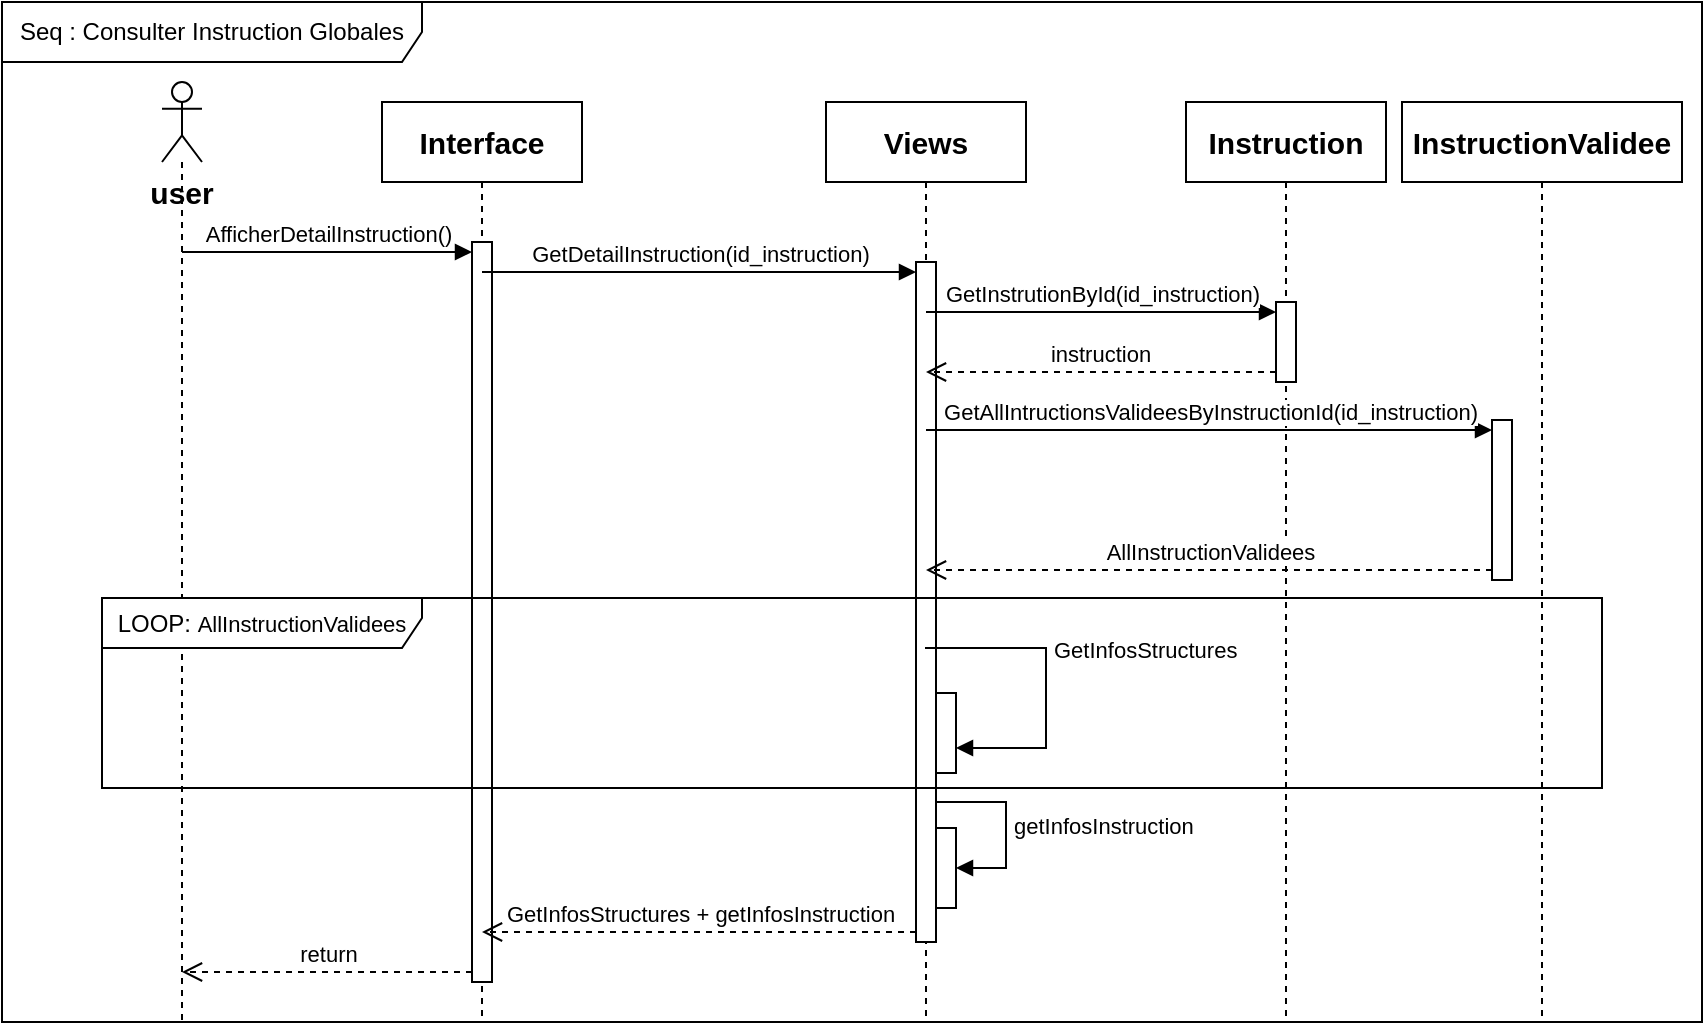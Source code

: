 <mxfile version="24.8.1">
  <diagram name="Page-1" id="2YBvvXClWsGukQMizWep">
    <mxGraphModel dx="607" dy="340" grid="1" gridSize="10" guides="1" tooltips="1" connect="1" arrows="1" fold="1" page="1" pageScale="1" pageWidth="850" pageHeight="1100" math="0" shadow="0">
      <root>
        <mxCell id="0" />
        <mxCell id="1" parent="0" />
        <mxCell id="OQYJ9vTZdGdaIspuFjBB-1" value="" style="shape=umlLifeline;perimeter=lifelinePerimeter;whiteSpace=wrap;html=1;container=1;dropTarget=0;collapsible=0;recursiveResize=0;outlineConnect=0;portConstraint=eastwest;newEdgeStyle={&quot;curved&quot;:0,&quot;rounded&quot;:0};participant=umlActor;" vertex="1" parent="1">
          <mxGeometry x="170" y="70" width="20" height="470" as="geometry" />
        </mxCell>
        <mxCell id="OQYJ9vTZdGdaIspuFjBB-2" value="&lt;b&gt;&lt;font style=&quot;font-size: 15px;&quot;&gt;Interface&lt;/font&gt;&lt;/b&gt;" style="shape=umlLifeline;perimeter=lifelinePerimeter;whiteSpace=wrap;html=1;container=1;dropTarget=0;collapsible=0;recursiveResize=0;outlineConnect=0;portConstraint=eastwest;newEdgeStyle={&quot;curved&quot;:0,&quot;rounded&quot;:0};" vertex="1" parent="1">
          <mxGeometry x="280" y="80" width="100" height="460" as="geometry" />
        </mxCell>
        <mxCell id="OQYJ9vTZdGdaIspuFjBB-7" value="" style="html=1;points=[[0,0,0,0,5],[0,1,0,0,-5],[1,0,0,0,5],[1,1,0,0,-5]];perimeter=orthogonalPerimeter;outlineConnect=0;targetShapes=umlLifeline;portConstraint=eastwest;newEdgeStyle={&quot;curved&quot;:0,&quot;rounded&quot;:0};" vertex="1" parent="OQYJ9vTZdGdaIspuFjBB-2">
          <mxGeometry x="45" y="70" width="10" height="370" as="geometry" />
        </mxCell>
        <mxCell id="OQYJ9vTZdGdaIspuFjBB-3" value="&lt;b&gt;&lt;font style=&quot;font-size: 15px;&quot;&gt;Views&lt;/font&gt;&lt;/b&gt;" style="shape=umlLifeline;perimeter=lifelinePerimeter;whiteSpace=wrap;html=1;container=1;dropTarget=0;collapsible=0;recursiveResize=0;outlineConnect=0;portConstraint=eastwest;newEdgeStyle={&quot;curved&quot;:0,&quot;rounded&quot;:0};" vertex="1" parent="1">
          <mxGeometry x="502" y="80" width="100" height="460" as="geometry" />
        </mxCell>
        <mxCell id="OQYJ9vTZdGdaIspuFjBB-10" value="" style="html=1;points=[[0,0,0,0,5],[0,1,0,0,-5],[1,0,0,0,5],[1,1,0,0,-5]];perimeter=orthogonalPerimeter;outlineConnect=0;targetShapes=umlLifeline;portConstraint=eastwest;newEdgeStyle={&quot;curved&quot;:0,&quot;rounded&quot;:0};" vertex="1" parent="OQYJ9vTZdGdaIspuFjBB-3">
          <mxGeometry x="45" y="80" width="10" height="340" as="geometry" />
        </mxCell>
        <mxCell id="OQYJ9vTZdGdaIspuFjBB-4" value="&lt;b&gt;&lt;font style=&quot;font-size: 15px;&quot;&gt;Instruction&lt;/font&gt;&lt;/b&gt;" style="shape=umlLifeline;perimeter=lifelinePerimeter;whiteSpace=wrap;html=1;container=1;dropTarget=0;collapsible=0;recursiveResize=0;outlineConnect=0;portConstraint=eastwest;newEdgeStyle={&quot;curved&quot;:0,&quot;rounded&quot;:0};" vertex="1" parent="1">
          <mxGeometry x="682" y="80" width="100" height="460" as="geometry" />
        </mxCell>
        <mxCell id="OQYJ9vTZdGdaIspuFjBB-14" value="" style="html=1;points=[[0,0,0,0,5],[0,1,0,0,-5],[1,0,0,0,5],[1,1,0,0,-5]];perimeter=orthogonalPerimeter;outlineConnect=0;targetShapes=umlLifeline;portConstraint=eastwest;newEdgeStyle={&quot;curved&quot;:0,&quot;rounded&quot;:0};" vertex="1" parent="OQYJ9vTZdGdaIspuFjBB-4">
          <mxGeometry x="45" y="100" width="10" height="40" as="geometry" />
        </mxCell>
        <mxCell id="OQYJ9vTZdGdaIspuFjBB-5" value="&lt;font style=&quot;font-size: 15px;&quot;&gt;&lt;b&gt;InstructionValidee&lt;/b&gt;&lt;/font&gt;" style="shape=umlLifeline;perimeter=lifelinePerimeter;whiteSpace=wrap;html=1;container=1;dropTarget=0;collapsible=0;recursiveResize=0;outlineConnect=0;portConstraint=eastwest;newEdgeStyle={&quot;curved&quot;:0,&quot;rounded&quot;:0};" vertex="1" parent="1">
          <mxGeometry x="790" y="80" width="140" height="460" as="geometry" />
        </mxCell>
        <mxCell id="OQYJ9vTZdGdaIspuFjBB-17" value="" style="html=1;points=[[0,0,0,0,5],[0,1,0,0,-5],[1,0,0,0,5],[1,1,0,0,-5]];perimeter=orthogonalPerimeter;outlineConnect=0;targetShapes=umlLifeline;portConstraint=eastwest;newEdgeStyle={&quot;curved&quot;:0,&quot;rounded&quot;:0};" vertex="1" parent="OQYJ9vTZdGdaIspuFjBB-5">
          <mxGeometry x="45" y="159" width="10" height="80" as="geometry" />
        </mxCell>
        <mxCell id="OQYJ9vTZdGdaIspuFjBB-8" value="AfficherDetailInstruction()" style="html=1;verticalAlign=bottom;endArrow=block;curved=0;rounded=0;entryX=0;entryY=0;entryDx=0;entryDy=5;entryPerimeter=0;" edge="1" target="OQYJ9vTZdGdaIspuFjBB-7" parent="1" source="OQYJ9vTZdGdaIspuFjBB-1">
          <mxGeometry relative="1" as="geometry">
            <mxPoint x="170" y="157" as="sourcePoint" />
            <mxPoint x="320" y="157" as="targetPoint" />
            <Array as="points" />
            <mxPoint as="offset" />
          </mxGeometry>
        </mxCell>
        <mxCell id="OQYJ9vTZdGdaIspuFjBB-9" value="return" style="html=1;verticalAlign=bottom;endArrow=open;dashed=1;endSize=8;curved=0;rounded=0;exitX=0;exitY=1;exitDx=0;exitDy=-5;" edge="1" source="OQYJ9vTZdGdaIspuFjBB-7" parent="1" target="OQYJ9vTZdGdaIspuFjBB-1">
          <mxGeometry relative="1" as="geometry">
            <mxPoint x="332" y="255" as="targetPoint" />
          </mxGeometry>
        </mxCell>
        <mxCell id="OQYJ9vTZdGdaIspuFjBB-11" value="GetDetailInstruction(id_instruction)" style="html=1;verticalAlign=bottom;endArrow=block;curved=0;rounded=0;entryX=0;entryY=0;entryDx=0;entryDy=5;" edge="1" target="OQYJ9vTZdGdaIspuFjBB-10" parent="1" source="OQYJ9vTZdGdaIspuFjBB-2">
          <mxGeometry relative="1" as="geometry">
            <mxPoint x="446" y="180" as="sourcePoint" />
          </mxGeometry>
        </mxCell>
        <mxCell id="OQYJ9vTZdGdaIspuFjBB-15" value="GetInstrutionById(id_instruction)" style="html=1;verticalAlign=bottom;endArrow=block;curved=0;rounded=0;entryX=0;entryY=0;entryDx=0;entryDy=5;" edge="1" target="OQYJ9vTZdGdaIspuFjBB-14" parent="1" source="OQYJ9vTZdGdaIspuFjBB-3">
          <mxGeometry x="0.003" relative="1" as="geometry">
            <mxPoint x="672" y="185" as="sourcePoint" />
            <mxPoint as="offset" />
          </mxGeometry>
        </mxCell>
        <mxCell id="OQYJ9vTZdGdaIspuFjBB-16" value="instruction" style="html=1;verticalAlign=bottom;endArrow=open;dashed=1;endSize=8;curved=0;rounded=0;exitX=0;exitY=1;exitDx=0;exitDy=-5;" edge="1" source="OQYJ9vTZdGdaIspuFjBB-14" parent="1" target="OQYJ9vTZdGdaIspuFjBB-3">
          <mxGeometry x="0.003" relative="1" as="geometry">
            <mxPoint x="672" y="255" as="targetPoint" />
            <mxPoint as="offset" />
          </mxGeometry>
        </mxCell>
        <mxCell id="OQYJ9vTZdGdaIspuFjBB-18" value="GetAllIntructionsValideesByInstructionId(id_instruction)" style="html=1;verticalAlign=bottom;endArrow=block;curved=0;rounded=0;entryX=0;entryY=0;entryDx=0;entryDy=5;" edge="1" target="OQYJ9vTZdGdaIspuFjBB-17" parent="1" source="OQYJ9vTZdGdaIspuFjBB-3">
          <mxGeometry relative="1" as="geometry">
            <mxPoint x="862" y="316" as="sourcePoint" />
          </mxGeometry>
        </mxCell>
        <mxCell id="OQYJ9vTZdGdaIspuFjBB-19" value="AllInstructionValidees" style="html=1;verticalAlign=bottom;endArrow=open;dashed=1;endSize=8;curved=0;rounded=0;exitX=0;exitY=1;exitDx=0;exitDy=-5;" edge="1" source="OQYJ9vTZdGdaIspuFjBB-17" parent="1" target="OQYJ9vTZdGdaIspuFjBB-3">
          <mxGeometry x="0.001" relative="1" as="geometry">
            <mxPoint x="862" y="386" as="targetPoint" />
            <mxPoint as="offset" />
          </mxGeometry>
        </mxCell>
        <mxCell id="OQYJ9vTZdGdaIspuFjBB-20" value="LOOP:&amp;nbsp;&lt;span style=&quot;font-size: 11px; text-wrap-mode: nowrap; background-color: rgb(255, 255, 255);&quot;&gt;AllInstructionValidees&lt;/span&gt;" style="shape=umlFrame;whiteSpace=wrap;html=1;pointerEvents=0;recursiveResize=0;container=1;collapsible=0;width=160;height=25;" vertex="1" parent="1">
          <mxGeometry x="140" y="328" width="750" height="95" as="geometry" />
        </mxCell>
        <mxCell id="OQYJ9vTZdGdaIspuFjBB-22" value="" style="html=1;points=[[0,0,0,0,5],[0,1,0,0,-5],[1,0,0,0,5],[1,1,0,0,-5]];perimeter=orthogonalPerimeter;outlineConnect=0;targetShapes=umlLifeline;portConstraint=eastwest;newEdgeStyle={&quot;curved&quot;:0,&quot;rounded&quot;:0};" vertex="1" parent="OQYJ9vTZdGdaIspuFjBB-20">
          <mxGeometry x="417" y="47.5" width="10" height="40" as="geometry" />
        </mxCell>
        <mxCell id="OQYJ9vTZdGdaIspuFjBB-23" value="GetInfosStructures" style="html=1;align=left;spacingLeft=2;endArrow=block;rounded=0;edgeStyle=orthogonalEdgeStyle;curved=0;rounded=0;" edge="1" target="OQYJ9vTZdGdaIspuFjBB-22" parent="1">
          <mxGeometry x="-0.231" relative="1" as="geometry">
            <mxPoint x="551.5" y="353" as="sourcePoint" />
            <Array as="points">
              <mxPoint x="612" y="353" />
              <mxPoint x="612" y="403" />
            </Array>
            <mxPoint y="1" as="offset" />
          </mxGeometry>
        </mxCell>
        <mxCell id="OQYJ9vTZdGdaIspuFjBB-25" value="&lt;span style=&quot;text-align: left;&quot;&gt;GetInfosStructures +&amp;nbsp;&lt;/span&gt;&lt;span style=&quot;text-align: left;&quot;&gt;getInfosInstruction&lt;/span&gt;" style="html=1;verticalAlign=bottom;endArrow=open;dashed=1;endSize=8;curved=0;rounded=0;exitX=0;exitY=1;exitDx=0;exitDy=-5;exitPerimeter=0;" edge="1" parent="1" source="OQYJ9vTZdGdaIspuFjBB-10" target="OQYJ9vTZdGdaIspuFjBB-2">
          <mxGeometry relative="1" as="geometry">
            <mxPoint x="521" y="610" as="sourcePoint" />
            <mxPoint x="441" y="610" as="targetPoint" />
          </mxGeometry>
        </mxCell>
        <mxCell id="OQYJ9vTZdGdaIspuFjBB-26" value="" style="html=1;points=[[0,0,0,0,5],[0,1,0,0,-5],[1,0,0,0,5],[1,1,0,0,-5]];perimeter=orthogonalPerimeter;outlineConnect=0;targetShapes=umlLifeline;portConstraint=eastwest;newEdgeStyle={&quot;curved&quot;:0,&quot;rounded&quot;:0};" vertex="1" parent="1">
          <mxGeometry x="557" y="443" width="10" height="40" as="geometry" />
        </mxCell>
        <mxCell id="OQYJ9vTZdGdaIspuFjBB-27" value="getInfosInstruction" style="html=1;align=left;spacingLeft=2;endArrow=block;rounded=0;edgeStyle=orthogonalEdgeStyle;curved=0;rounded=0;" edge="1" parent="1">
          <mxGeometry relative="1" as="geometry">
            <mxPoint x="557" y="430" as="sourcePoint" />
            <Array as="points">
              <mxPoint x="592" y="430" />
              <mxPoint x="592" y="463" />
            </Array>
            <mxPoint x="567" y="463" as="targetPoint" />
          </mxGeometry>
        </mxCell>
        <mxCell id="OQYJ9vTZdGdaIspuFjBB-28" value="Seq : Consulter Instruction Globales" style="shape=umlFrame;whiteSpace=wrap;html=1;pointerEvents=0;width=210;height=30;" vertex="1" parent="1">
          <mxGeometry x="90" y="30" width="850" height="510" as="geometry" />
        </mxCell>
        <mxCell id="OQYJ9vTZdGdaIspuFjBB-29" value="&lt;b&gt;&lt;font style=&quot;font-size: 15px;&quot;&gt;user&lt;/font&gt;&lt;/b&gt;" style="text;html=1;align=center;verticalAlign=middle;whiteSpace=wrap;rounded=0;" vertex="1" parent="1">
          <mxGeometry x="150" y="110" width="60" height="30" as="geometry" />
        </mxCell>
      </root>
    </mxGraphModel>
  </diagram>
</mxfile>
